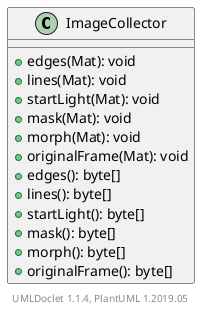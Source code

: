 @startuml

    class ImageCollector [[ImageCollector.html]] {
        +edges(Mat): void
        +lines(Mat): void
        +startLight(Mat): void
        +mask(Mat): void
        +morph(Mat): void
        +originalFrame(Mat): void
        +edges(): byte[]
        +lines(): byte[]
        +startLight(): byte[]
        +mask(): byte[]
        +morph(): byte[]
        +originalFrame(): byte[]
    }


    center footer UMLDoclet 1.1.4, PlantUML 1.2019.05
@enduml
